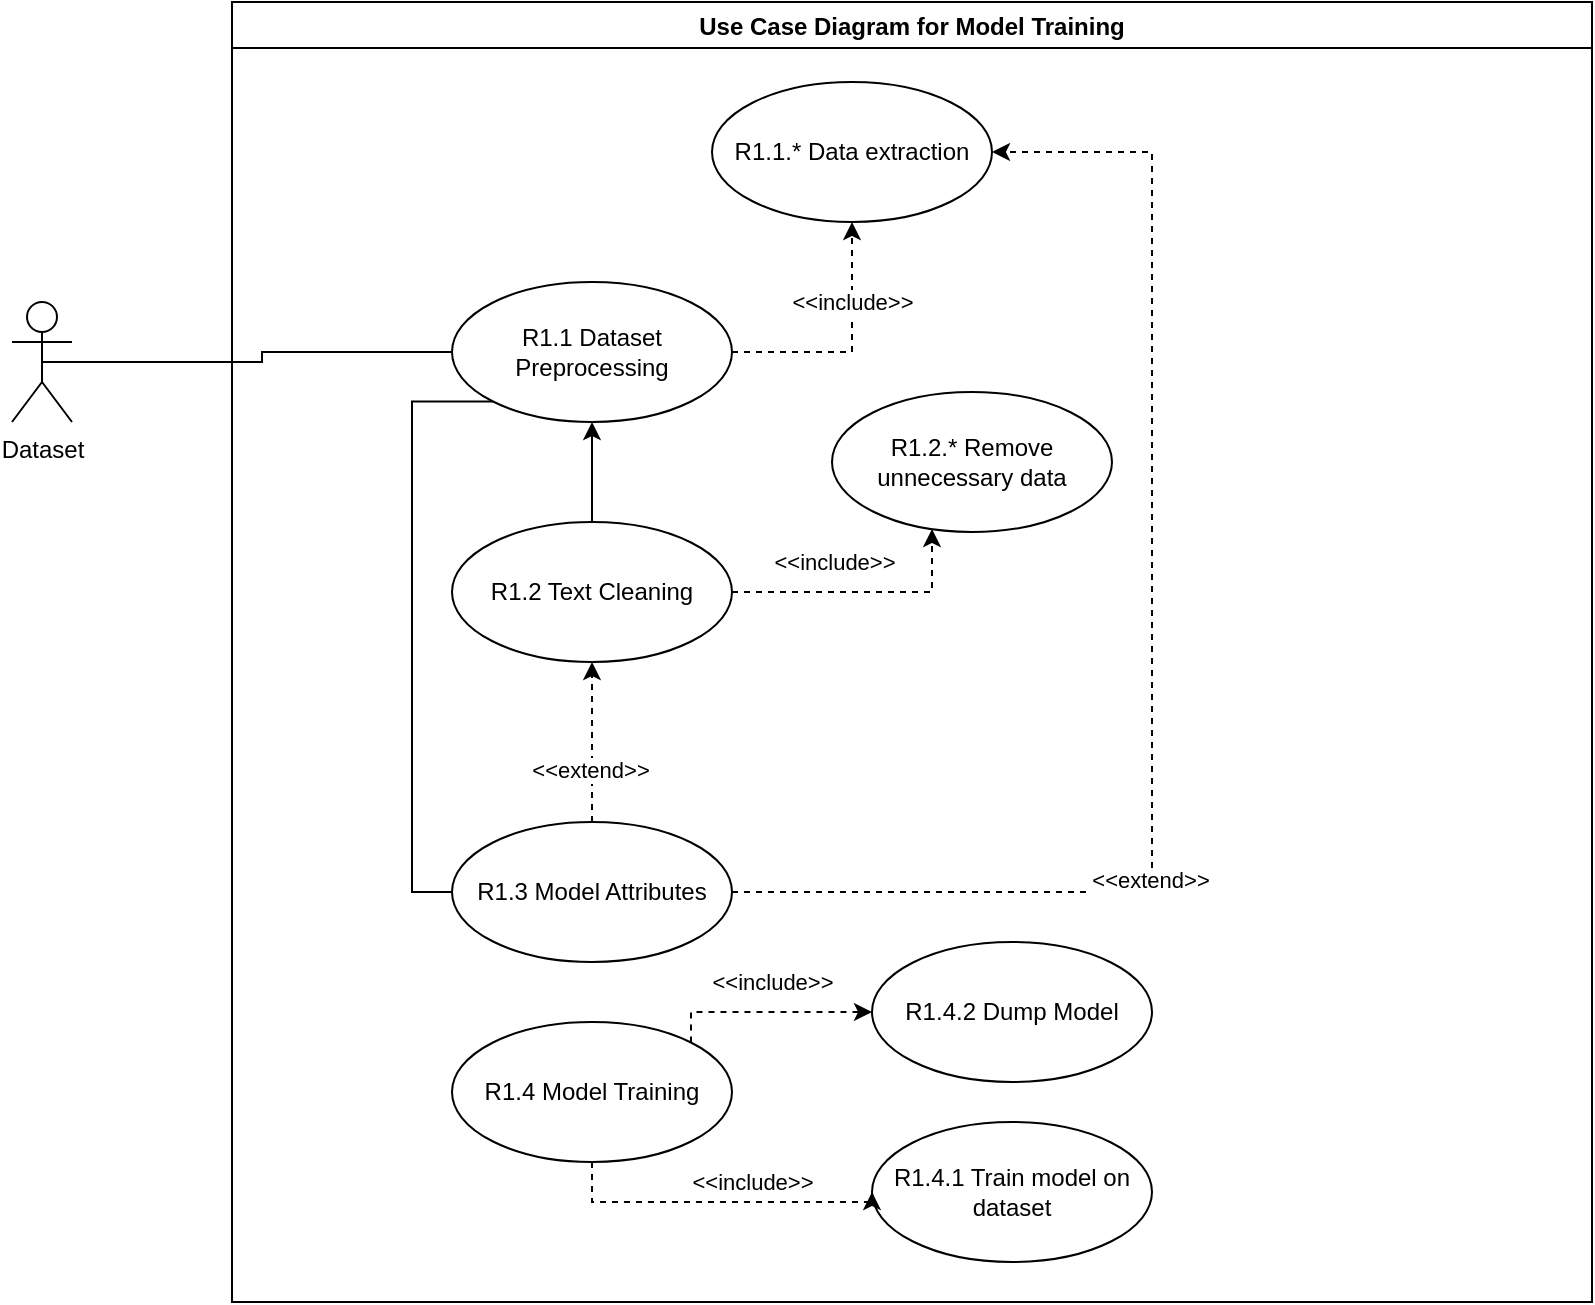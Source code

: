 <mxfile version="27.0.6">
  <diagram name="Page-1" id="l95RCLMDrSne9Tya1qih">
    <mxGraphModel dx="1563" dy="1136" grid="1" gridSize="10" guides="1" tooltips="1" connect="1" arrows="1" fold="1" page="0" pageScale="1" pageWidth="850" pageHeight="1100" math="0" shadow="0">
      <root>
        <mxCell id="0" />
        <mxCell id="1" parent="0" />
        <mxCell id="S45nyg_VDz7UzQ__e1zv-1" value="Use Case Diagram for Model Training" style="swimlane;" vertex="1" parent="1">
          <mxGeometry x="-70" y="220" width="680" height="650" as="geometry" />
        </mxCell>
        <mxCell id="S45nyg_VDz7UzQ__e1zv-18" value="" style="edgeStyle=orthogonalEdgeStyle;rounded=0;orthogonalLoop=1;jettySize=auto;html=1;dashed=1;" edge="1" parent="S45nyg_VDz7UzQ__e1zv-1" source="S45nyg_VDz7UzQ__e1zv-2" target="S45nyg_VDz7UzQ__e1zv-17">
          <mxGeometry relative="1" as="geometry">
            <Array as="points">
              <mxPoint x="290" y="175" />
              <mxPoint x="290" y="175" />
            </Array>
          </mxGeometry>
        </mxCell>
        <mxCell id="S45nyg_VDz7UzQ__e1zv-19" value="&amp;lt;&amp;lt;include&amp;gt;&amp;gt;" style="edgeLabel;html=1;align=center;verticalAlign=middle;resizable=0;points=[];" vertex="1" connectable="0" parent="S45nyg_VDz7UzQ__e1zv-18">
          <mxGeometry x="-0.25" relative="1" as="geometry">
            <mxPoint x="13" y="-25" as="offset" />
          </mxGeometry>
        </mxCell>
        <mxCell id="S45nyg_VDz7UzQ__e1zv-28" style="edgeStyle=orthogonalEdgeStyle;rounded=0;orthogonalLoop=1;jettySize=auto;html=1;exitX=0;exitY=1;exitDx=0;exitDy=0;entryX=0;entryY=0.5;entryDx=0;entryDy=0;endArrow=none;startFill=0;" edge="1" parent="S45nyg_VDz7UzQ__e1zv-1" source="S45nyg_VDz7UzQ__e1zv-2" target="S45nyg_VDz7UzQ__e1zv-4">
          <mxGeometry relative="1" as="geometry">
            <Array as="points">
              <mxPoint x="90" y="199" />
              <mxPoint x="90" y="445" />
            </Array>
          </mxGeometry>
        </mxCell>
        <mxCell id="S45nyg_VDz7UzQ__e1zv-2" value="R1.1 Dataset Preprocessing" style="ellipse;whiteSpace=wrap;html=1;" vertex="1" parent="S45nyg_VDz7UzQ__e1zv-1">
          <mxGeometry x="110" y="140" width="140" height="70" as="geometry" />
        </mxCell>
        <mxCell id="S45nyg_VDz7UzQ__e1zv-27" style="edgeStyle=orthogonalEdgeStyle;rounded=0;orthogonalLoop=1;jettySize=auto;html=1;exitX=0.5;exitY=0;exitDx=0;exitDy=0;entryX=0.5;entryY=1;entryDx=0;entryDy=0;" edge="1" parent="S45nyg_VDz7UzQ__e1zv-1" source="S45nyg_VDz7UzQ__e1zv-3" target="S45nyg_VDz7UzQ__e1zv-2">
          <mxGeometry relative="1" as="geometry" />
        </mxCell>
        <mxCell id="S45nyg_VDz7UzQ__e1zv-3" value="R1.2 Text Cleaning" style="ellipse;whiteSpace=wrap;html=1;" vertex="1" parent="S45nyg_VDz7UzQ__e1zv-1">
          <mxGeometry x="110" y="260" width="140" height="70" as="geometry" />
        </mxCell>
        <mxCell id="S45nyg_VDz7UzQ__e1zv-29" style="edgeStyle=orthogonalEdgeStyle;rounded=0;orthogonalLoop=1;jettySize=auto;html=1;exitX=0.5;exitY=0;exitDx=0;exitDy=0;entryX=0.5;entryY=1;entryDx=0;entryDy=0;dashed=1;" edge="1" parent="S45nyg_VDz7UzQ__e1zv-1" source="S45nyg_VDz7UzQ__e1zv-4" target="S45nyg_VDz7UzQ__e1zv-3">
          <mxGeometry relative="1" as="geometry" />
        </mxCell>
        <mxCell id="S45nyg_VDz7UzQ__e1zv-30" value="&amp;lt;&amp;lt;extend&amp;gt;&amp;gt;" style="edgeLabel;html=1;align=center;verticalAlign=middle;resizable=0;points=[];" vertex="1" connectable="0" parent="S45nyg_VDz7UzQ__e1zv-29">
          <mxGeometry x="-0.346" y="1" relative="1" as="geometry">
            <mxPoint as="offset" />
          </mxGeometry>
        </mxCell>
        <mxCell id="S45nyg_VDz7UzQ__e1zv-4" value="R1.3 Model Attributes" style="ellipse;whiteSpace=wrap;html=1;" vertex="1" parent="S45nyg_VDz7UzQ__e1zv-1">
          <mxGeometry x="110" y="410" width="140" height="70" as="geometry" />
        </mxCell>
        <mxCell id="S45nyg_VDz7UzQ__e1zv-5" value="R1.4 Model Training" style="ellipse;whiteSpace=wrap;html=1;" vertex="1" parent="S45nyg_VDz7UzQ__e1zv-1">
          <mxGeometry x="110" y="510" width="140" height="70" as="geometry" />
        </mxCell>
        <mxCell id="S45nyg_VDz7UzQ__e1zv-17" value="R1.1.* Data extraction" style="ellipse;whiteSpace=wrap;html=1;" vertex="1" parent="S45nyg_VDz7UzQ__e1zv-1">
          <mxGeometry x="240" y="40" width="140" height="70" as="geometry" />
        </mxCell>
        <mxCell id="S45nyg_VDz7UzQ__e1zv-24" value="" style="edgeStyle=orthogonalEdgeStyle;rounded=0;orthogonalLoop=1;jettySize=auto;html=1;dashed=1;exitX=1;exitY=0.5;exitDx=0;exitDy=0;" edge="1" target="S45nyg_VDz7UzQ__e1zv-26" parent="S45nyg_VDz7UzQ__e1zv-1" source="S45nyg_VDz7UzQ__e1zv-3">
          <mxGeometry relative="1" as="geometry">
            <mxPoint x="310" y="330" as="sourcePoint" />
            <Array as="points">
              <mxPoint x="350" y="295" />
            </Array>
          </mxGeometry>
        </mxCell>
        <mxCell id="S45nyg_VDz7UzQ__e1zv-25" value="&amp;lt;&amp;lt;include&amp;gt;&amp;gt;" style="edgeLabel;html=1;align=center;verticalAlign=middle;resizable=0;points=[];" vertex="1" connectable="0" parent="S45nyg_VDz7UzQ__e1zv-24">
          <mxGeometry x="-0.25" relative="1" as="geometry">
            <mxPoint x="1" y="-15" as="offset" />
          </mxGeometry>
        </mxCell>
        <mxCell id="S45nyg_VDz7UzQ__e1zv-26" value="R1.2.* Remove unnecessary data" style="ellipse;whiteSpace=wrap;html=1;" vertex="1" parent="S45nyg_VDz7UzQ__e1zv-1">
          <mxGeometry x="300" y="195" width="140" height="70" as="geometry" />
        </mxCell>
        <mxCell id="S45nyg_VDz7UzQ__e1zv-31" style="edgeStyle=orthogonalEdgeStyle;rounded=0;orthogonalLoop=1;jettySize=auto;html=1;exitX=1;exitY=0.5;exitDx=0;exitDy=0;entryX=1;entryY=0.5;entryDx=0;entryDy=0;dashed=1;" edge="1" parent="S45nyg_VDz7UzQ__e1zv-1" source="S45nyg_VDz7UzQ__e1zv-4" target="S45nyg_VDz7UzQ__e1zv-17">
          <mxGeometry relative="1" as="geometry">
            <mxPoint x="390" y="420" as="sourcePoint" />
            <mxPoint x="390" y="340" as="targetPoint" />
            <Array as="points">
              <mxPoint x="460" y="445" />
              <mxPoint x="460" y="75" />
            </Array>
          </mxGeometry>
        </mxCell>
        <mxCell id="S45nyg_VDz7UzQ__e1zv-32" value="&amp;lt;&amp;lt;extend&amp;gt;&amp;gt;" style="edgeLabel;html=1;align=center;verticalAlign=middle;resizable=0;points=[];" vertex="1" connectable="0" parent="S45nyg_VDz7UzQ__e1zv-31">
          <mxGeometry x="-0.346" y="1" relative="1" as="geometry">
            <mxPoint as="offset" />
          </mxGeometry>
        </mxCell>
        <mxCell id="S45nyg_VDz7UzQ__e1zv-33" value="R1.4.2 Dump Model" style="ellipse;whiteSpace=wrap;html=1;" vertex="1" parent="S45nyg_VDz7UzQ__e1zv-1">
          <mxGeometry x="320" y="470" width="140" height="70" as="geometry" />
        </mxCell>
        <mxCell id="S45nyg_VDz7UzQ__e1zv-34" value="R1.4.1 Train model on dataset" style="ellipse;whiteSpace=wrap;html=1;" vertex="1" parent="S45nyg_VDz7UzQ__e1zv-1">
          <mxGeometry x="320" y="560" width="140" height="70" as="geometry" />
        </mxCell>
        <mxCell id="S45nyg_VDz7UzQ__e1zv-35" value="" style="edgeStyle=orthogonalEdgeStyle;rounded=0;orthogonalLoop=1;jettySize=auto;html=1;dashed=1;exitX=1;exitY=0;exitDx=0;exitDy=0;entryX=0;entryY=0.5;entryDx=0;entryDy=0;" edge="1" parent="S45nyg_VDz7UzQ__e1zv-1" source="S45nyg_VDz7UzQ__e1zv-5" target="S45nyg_VDz7UzQ__e1zv-33">
          <mxGeometry relative="1" as="geometry">
            <mxPoint x="500" y="580" as="sourcePoint" />
            <mxPoint x="600" y="549" as="targetPoint" />
            <Array as="points">
              <mxPoint x="230" y="505" />
            </Array>
          </mxGeometry>
        </mxCell>
        <mxCell id="S45nyg_VDz7UzQ__e1zv-36" value="&amp;lt;&amp;lt;include&amp;gt;&amp;gt;" style="edgeLabel;html=1;align=center;verticalAlign=middle;resizable=0;points=[];" vertex="1" connectable="0" parent="S45nyg_VDz7UzQ__e1zv-35">
          <mxGeometry x="-0.25" relative="1" as="geometry">
            <mxPoint x="16" y="-15" as="offset" />
          </mxGeometry>
        </mxCell>
        <mxCell id="S45nyg_VDz7UzQ__e1zv-37" value="" style="edgeStyle=orthogonalEdgeStyle;rounded=0;orthogonalLoop=1;jettySize=auto;html=1;dashed=1;exitX=0.5;exitY=1;exitDx=0;exitDy=0;entryX=0;entryY=0.5;entryDx=0;entryDy=0;" edge="1" parent="S45nyg_VDz7UzQ__e1zv-1" source="S45nyg_VDz7UzQ__e1zv-5" target="S45nyg_VDz7UzQ__e1zv-34">
          <mxGeometry relative="1" as="geometry">
            <mxPoint x="220" y="630" as="sourcePoint" />
            <mxPoint x="310" y="615" as="targetPoint" />
            <Array as="points">
              <mxPoint x="180" y="600" />
              <mxPoint x="320" y="600" />
            </Array>
          </mxGeometry>
        </mxCell>
        <mxCell id="S45nyg_VDz7UzQ__e1zv-38" value="&amp;lt;&amp;lt;include&amp;gt;&amp;gt;" style="edgeLabel;html=1;align=center;verticalAlign=middle;resizable=0;points=[];" vertex="1" connectable="0" parent="S45nyg_VDz7UzQ__e1zv-37">
          <mxGeometry x="-0.25" relative="1" as="geometry">
            <mxPoint x="38" y="-10" as="offset" />
          </mxGeometry>
        </mxCell>
        <mxCell id="S45nyg_VDz7UzQ__e1zv-10" style="edgeStyle=orthogonalEdgeStyle;rounded=0;orthogonalLoop=1;jettySize=auto;html=1;exitX=0.5;exitY=0.5;exitDx=0;exitDy=0;exitPerimeter=0;entryX=0;entryY=0.5;entryDx=0;entryDy=0;endArrow=none;startFill=0;" edge="1" parent="1" source="S45nyg_VDz7UzQ__e1zv-6" target="S45nyg_VDz7UzQ__e1zv-2">
          <mxGeometry relative="1" as="geometry" />
        </mxCell>
        <mxCell id="S45nyg_VDz7UzQ__e1zv-6" value="Dataset" style="shape=umlActor;verticalLabelPosition=bottom;verticalAlign=top;html=1;" vertex="1" parent="1">
          <mxGeometry x="-180" y="370" width="30" height="60" as="geometry" />
        </mxCell>
      </root>
    </mxGraphModel>
  </diagram>
</mxfile>

